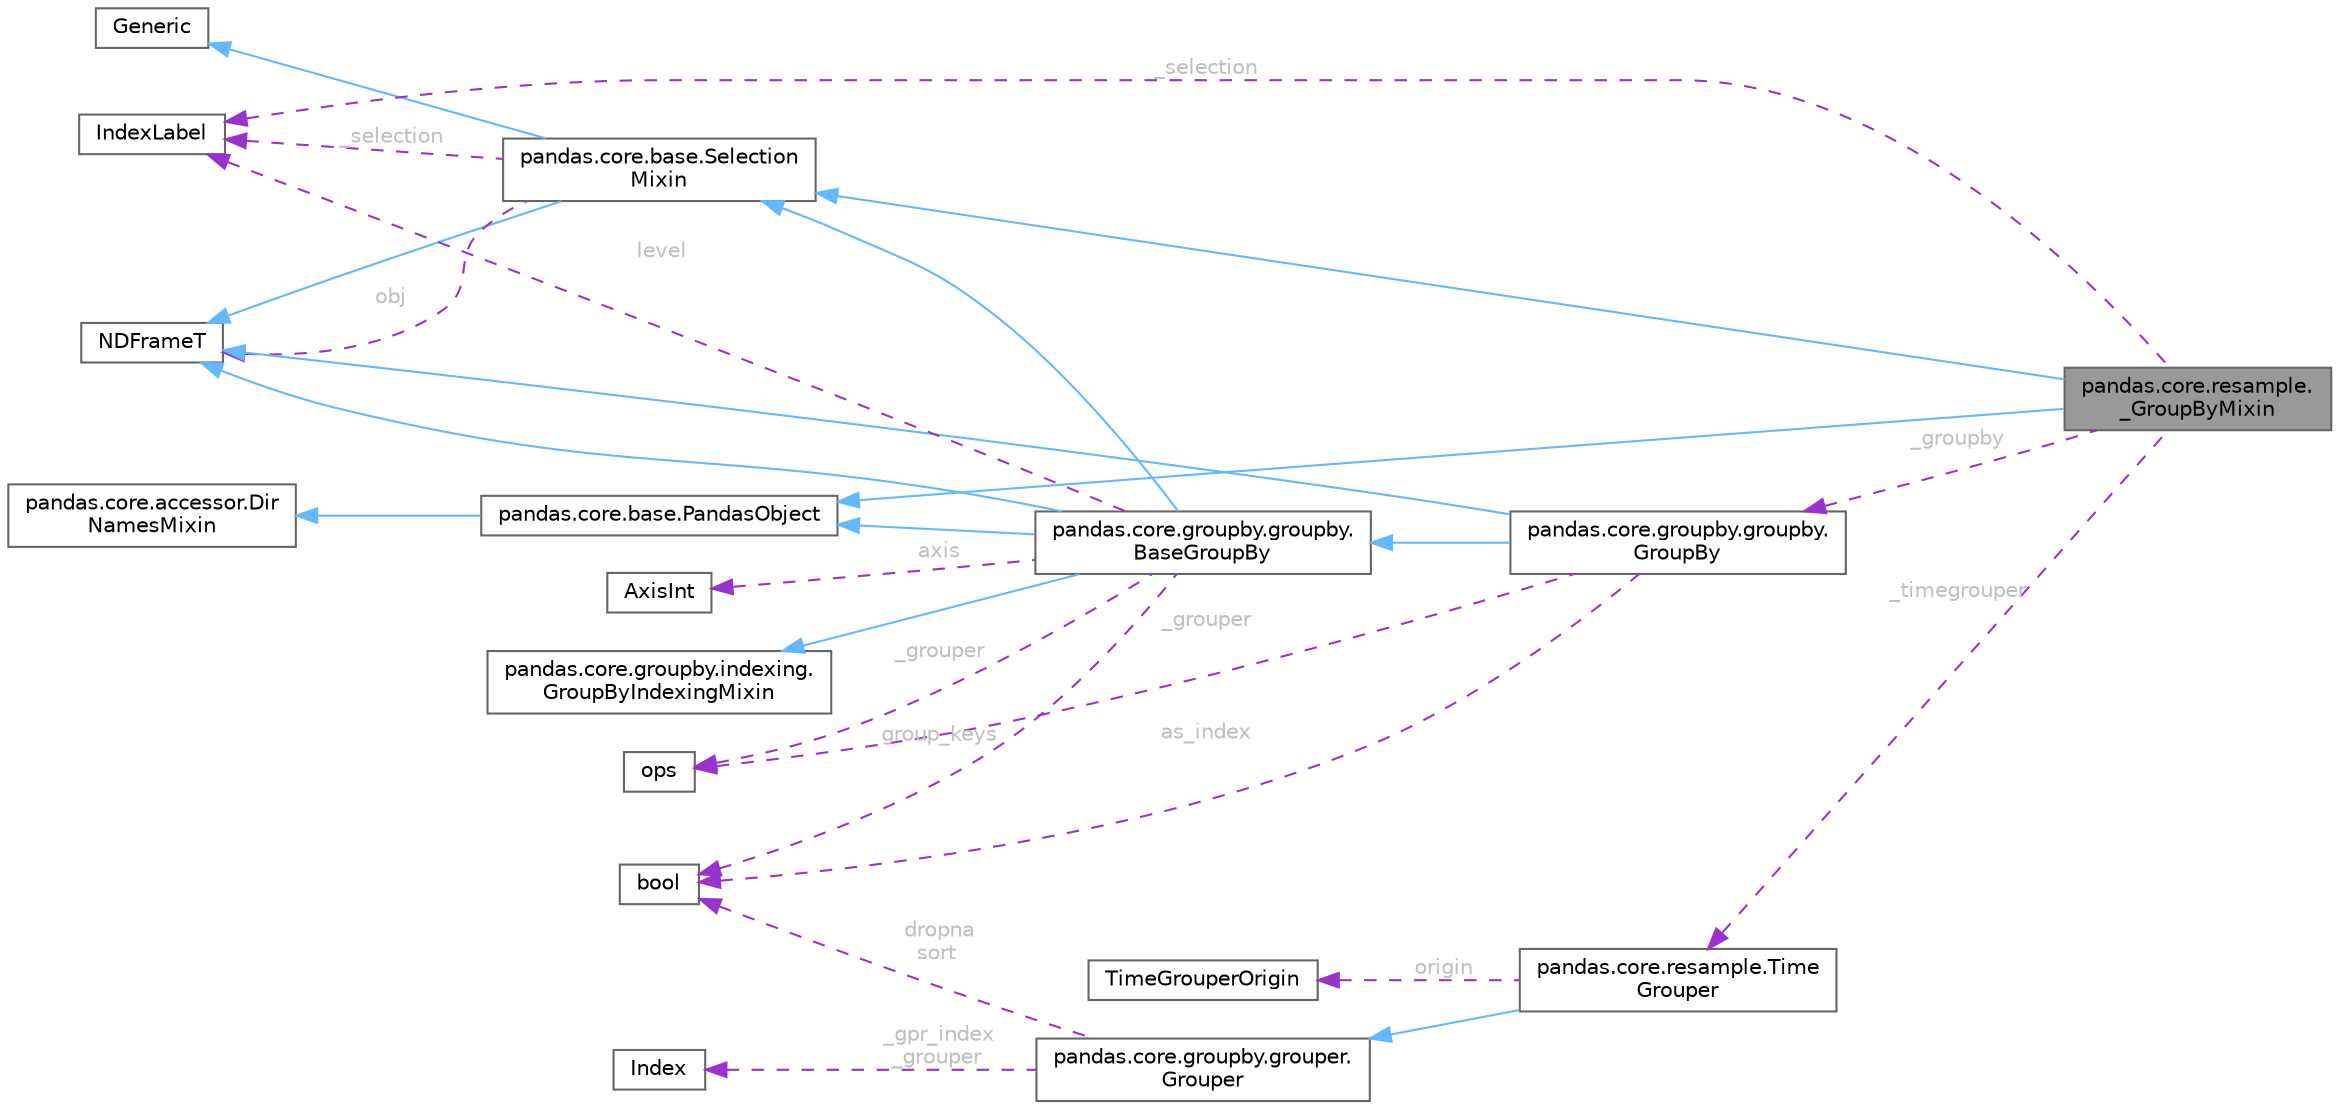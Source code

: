 digraph "pandas.core.resample._GroupByMixin"
{
 // LATEX_PDF_SIZE
  bgcolor="transparent";
  edge [fontname=Helvetica,fontsize=10,labelfontname=Helvetica,labelfontsize=10];
  node [fontname=Helvetica,fontsize=10,shape=box,height=0.2,width=0.4];
  rankdir="LR";
  Node1 [id="Node000001",label="pandas.core.resample.\l_GroupByMixin",height=0.2,width=0.4,color="gray40", fillcolor="grey60", style="filled", fontcolor="black",tooltip=" "];
  Node2 -> Node1 [id="edge27_Node000001_Node000002",dir="back",color="steelblue1",style="solid",tooltip=" "];
  Node2 [id="Node000002",label="pandas.core.base.PandasObject",height=0.2,width=0.4,color="gray40", fillcolor="white", style="filled",URL="$classpandas_1_1core_1_1base_1_1PandasObject.html",tooltip=" "];
  Node3 -> Node2 [id="edge28_Node000002_Node000003",dir="back",color="steelblue1",style="solid",tooltip=" "];
  Node3 [id="Node000003",label="pandas.core.accessor.Dir\lNamesMixin",height=0.2,width=0.4,color="gray40", fillcolor="white", style="filled",URL="$classpandas_1_1core_1_1accessor_1_1DirNamesMixin.html",tooltip=" "];
  Node4 -> Node1 [id="edge29_Node000001_Node000004",dir="back",color="steelblue1",style="solid",tooltip=" "];
  Node4 [id="Node000004",label="pandas.core.base.Selection\lMixin",height=0.2,width=0.4,color="gray40", fillcolor="white", style="filled",URL="$classpandas_1_1core_1_1base_1_1SelectionMixin.html",tooltip=" "];
  Node5 -> Node4 [id="edge30_Node000004_Node000005",dir="back",color="steelblue1",style="solid",tooltip=" "];
  Node5 [id="Node000005",label="Generic",height=0.2,width=0.4,color="gray40", fillcolor="white", style="filled",tooltip=" "];
  Node6 -> Node4 [id="edge31_Node000004_Node000006",dir="back",color="steelblue1",style="solid",tooltip=" "];
  Node6 [id="Node000006",label="NDFrameT",height=0.2,width=0.4,color="gray40", fillcolor="white", style="filled",tooltip=" "];
  Node6 -> Node4 [id="edge32_Node000004_Node000006",dir="back",color="darkorchid3",style="dashed",tooltip=" ",label=" obj",fontcolor="grey" ];
  Node7 -> Node4 [id="edge33_Node000004_Node000007",dir="back",color="darkorchid3",style="dashed",tooltip=" ",label=" _selection",fontcolor="grey" ];
  Node7 [id="Node000007",label="IndexLabel",height=0.2,width=0.4,color="gray40", fillcolor="white", style="filled",tooltip=" "];
  Node7 -> Node1 [id="edge34_Node000001_Node000007",dir="back",color="darkorchid3",style="dashed",tooltip=" ",label=" _selection",fontcolor="grey" ];
  Node8 -> Node1 [id="edge35_Node000001_Node000008",dir="back",color="darkorchid3",style="dashed",tooltip=" ",label=" _groupby",fontcolor="grey" ];
  Node8 [id="Node000008",label="pandas.core.groupby.groupby.\lGroupBy",height=0.2,width=0.4,color="gray40", fillcolor="white", style="filled",URL="$classpandas_1_1core_1_1groupby_1_1groupby_1_1GroupBy.html",tooltip=" "];
  Node9 -> Node8 [id="edge36_Node000008_Node000009",dir="back",color="steelblue1",style="solid",tooltip=" "];
  Node9 [id="Node000009",label="pandas.core.groupby.groupby.\lBaseGroupBy",height=0.2,width=0.4,color="gray40", fillcolor="white", style="filled",URL="$classpandas_1_1core_1_1groupby_1_1groupby_1_1BaseGroupBy.html",tooltip=" "];
  Node2 -> Node9 [id="edge37_Node000009_Node000002",dir="back",color="steelblue1",style="solid",tooltip=" "];
  Node4 -> Node9 [id="edge38_Node000009_Node000004",dir="back",color="steelblue1",style="solid",tooltip=" "];
  Node6 -> Node9 [id="edge39_Node000009_Node000006",dir="back",color="steelblue1",style="solid",tooltip=" "];
  Node10 -> Node9 [id="edge40_Node000009_Node000010",dir="back",color="steelblue1",style="solid",tooltip=" "];
  Node10 [id="Node000010",label="pandas.core.groupby.indexing.\lGroupByIndexingMixin",height=0.2,width=0.4,color="gray40", fillcolor="white", style="filled",URL="$classpandas_1_1core_1_1groupby_1_1indexing_1_1GroupByIndexingMixin.html",tooltip=" "];
  Node11 -> Node9 [id="edge41_Node000009_Node000011",dir="back",color="darkorchid3",style="dashed",tooltip=" ",label=" axis",fontcolor="grey" ];
  Node11 [id="Node000011",label="AxisInt",height=0.2,width=0.4,color="gray40", fillcolor="white", style="filled",tooltip=" "];
  Node12 -> Node9 [id="edge42_Node000009_Node000012",dir="back",color="darkorchid3",style="dashed",tooltip=" ",label=" _grouper",fontcolor="grey" ];
  Node12 [id="Node000012",label="ops",height=0.2,width=0.4,color="gray40", fillcolor="white", style="filled",tooltip=" "];
  Node7 -> Node9 [id="edge43_Node000009_Node000007",dir="back",color="darkorchid3",style="dashed",tooltip=" ",label=" level",fontcolor="grey" ];
  Node13 -> Node9 [id="edge44_Node000009_Node000013",dir="back",color="darkorchid3",style="dashed",tooltip=" ",label=" group_keys",fontcolor="grey" ];
  Node13 [id="Node000013",label="bool",height=0.2,width=0.4,color="gray40", fillcolor="white", style="filled",tooltip=" "];
  Node6 -> Node8 [id="edge45_Node000008_Node000006",dir="back",color="steelblue1",style="solid",tooltip=" "];
  Node12 -> Node8 [id="edge46_Node000008_Node000012",dir="back",color="darkorchid3",style="dashed",tooltip=" ",label=" _grouper",fontcolor="grey" ];
  Node13 -> Node8 [id="edge47_Node000008_Node000013",dir="back",color="darkorchid3",style="dashed",tooltip=" ",label=" as_index",fontcolor="grey" ];
  Node14 -> Node1 [id="edge48_Node000001_Node000014",dir="back",color="darkorchid3",style="dashed",tooltip=" ",label=" _timegrouper",fontcolor="grey" ];
  Node14 [id="Node000014",label="pandas.core.resample.Time\lGrouper",height=0.2,width=0.4,color="gray40", fillcolor="white", style="filled",URL="$classpandas_1_1core_1_1resample_1_1TimeGrouper.html",tooltip=" "];
  Node15 -> Node14 [id="edge49_Node000014_Node000015",dir="back",color="steelblue1",style="solid",tooltip=" "];
  Node15 [id="Node000015",label="pandas.core.groupby.grouper.\lGrouper",height=0.2,width=0.4,color="gray40", fillcolor="white", style="filled",URL="$classpandas_1_1core_1_1groupby_1_1grouper_1_1Grouper.html",tooltip=" "];
  Node13 -> Node15 [id="edge50_Node000015_Node000013",dir="back",color="darkorchid3",style="dashed",tooltip=" ",label=" dropna\nsort",fontcolor="grey" ];
  Node16 -> Node15 [id="edge51_Node000015_Node000016",dir="back",color="darkorchid3",style="dashed",tooltip=" ",label=" _gpr_index\n_grouper",fontcolor="grey" ];
  Node16 [id="Node000016",label="Index",height=0.2,width=0.4,color="gray40", fillcolor="white", style="filled",tooltip=" "];
  Node17 -> Node14 [id="edge52_Node000014_Node000017",dir="back",color="darkorchid3",style="dashed",tooltip=" ",label=" origin",fontcolor="grey" ];
  Node17 [id="Node000017",label="TimeGrouperOrigin",height=0.2,width=0.4,color="gray40", fillcolor="white", style="filled",tooltip=" "];
}

